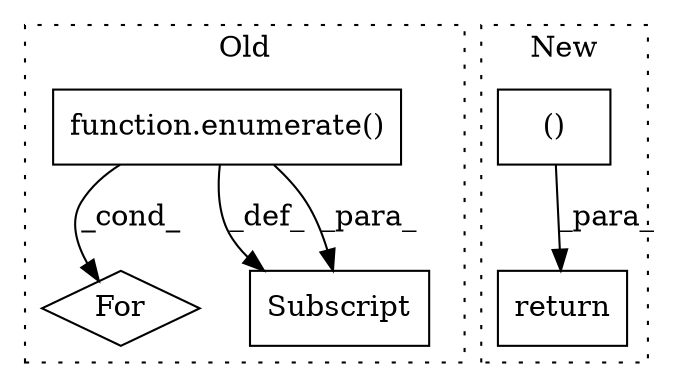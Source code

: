 digraph G {
subgraph cluster0 {
1 [label="function.enumerate()" a="75" s="2445,2460" l="10,1" shape="box"];
3 [label="For" a="107" s="2421,2461" l="4,60" shape="diamond"];
5 [label="Subscript" a="63" s="2521,0" l="11,0" shape="box"];
label = "Old";
style="dotted";
}
subgraph cluster1 {
2 [label="return" a="93" s="1641" l="7" shape="box"];
4 [label="()" a="54" s="1452" l="29" shape="box"];
label = "New";
style="dotted";
}
1 -> 5 [label="_def_"];
1 -> 5 [label="_para_"];
1 -> 3 [label="_cond_"];
4 -> 2 [label="_para_"];
}